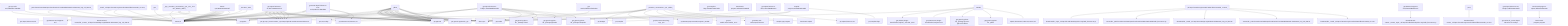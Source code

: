graph TD
    app-mlperf-inference,d775cac873ee4231_(_cpp,_resnet50,_onnxruntime,_cpu,_test,_r5.0-dev_default,_offline_) --> detect,os
    get-sys-utils-cm,bc90993277e84b8e --> detect,os
    app-mlperf-inference,d775cac873ee4231_(_cpp,_resnet50,_onnxruntime,_cpu,_test,_r5.0-dev_default,_offline_) --> get,python
    get-mlperf-inference-src,4b57186581024797 --> detect,os
    get-mlperf-inference-src,4b57186581024797 --> get,python3
    get-mlperf-inference-src,4b57186581024797 --> get,git,repo,_branch.master,_repo.https://github.com/mlcommons/inference
    app-mlperf-inference,d775cac873ee4231_(_cpp,_resnet50,_onnxruntime,_cpu,_test,_r5.0-dev_default,_offline_) --> get,mlcommons,inference,src
    get-mlperf-inference-src,4b57186581024797 --> detect,os
    get-mlperf-inference-src,4b57186581024797 --> get,python3
    get-mlperf-inference-src,4b57186581024797 --> get,git,repo,_branch.master,_repo.https://github.com/mlcommons/inference
    get-mlperf-inference-utils,e341e5f86d8342e5 --> get,mlperf,inference,src
    app-mlperf-inference,d775cac873ee4231_(_cpp,_resnet50,_onnxruntime,_cpu,_test,_r5.0-dev_default,_offline_) --> get,mlperf,inference,utils
    download-file,9cdc8dc41aae437e_(_wget,_url.http://dl.caffe.berkeleyvision.org/caffe_ilsvrc12.tar.gz_) --> detect,os
    download-and-extract,c67e81a4ce2649f5_(_extract,_wget,_url.http://dl.caffe.berkeleyvision.org/caffe_ilsvrc12.tar.gz_) --> download,file,_wget,_url.http://dl.caffe.berkeleyvision.org/caffe_ilsvrc12.tar.gz
    extract-file,3f0b76219d004817_(_path./home/runner/CM/repos/local/cache/1cf4bba79cb44fda/caffe_ilsvrc12.tar.gz_) --> detect,os
    download-and-extract,c67e81a4ce2649f5_(_extract,_wget,_url.http://dl.caffe.berkeleyvision.org/caffe_ilsvrc12.tar.gz_) --> extract,file,_path./home/runner/CM/repos/local/cache/1cf4bba79cb44fda/caffe_ilsvrc12.tar.gz
    get-dataset-imagenet-aux,bb2c6dd8c8c64217 --> download-and-extract,_extract,_wget,_url.http://dl.caffe.berkeleyvision.org/caffe_ilsvrc12.tar.gz
    app-mlperf-inference,d775cac873ee4231_(_cpp,_resnet50,_onnxruntime,_cpu,_test,_r5.0-dev_default,_offline_) --> get,dataset-aux,imagenet-aux
    app-mlperf-inference-mlcommons-cpp,bf62405e6c7a44bf_(_resnet50,_onnxruntime,_cpu,_offline_) --> detect,os
    detect-cpu,586c8a43320142f7 --> detect,os
    app-mlperf-inference-mlcommons-cpp,bf62405e6c7a44bf_(_resnet50,_onnxruntime,_cpu,_offline_) --> detect,cpu
    get-sys-utils-cm,bc90993277e84b8e --> detect,os
    get-mlperf-inference-loadgen,64c3d98d0ba04950 --> detect,os
    get-mlperf-inference-loadgen,64c3d98d0ba04950 --> get,python3
    get-mlperf-inference-src,4b57186581024797 --> detect,os
    get-mlperf-inference-src,4b57186581024797 --> get,python3
    get-mlperf-inference-src,4b57186581024797 --> get,git,repo,_branch.master,_repo.https://github.com/mlcommons/inference
    get-mlperf-inference-loadgen,64c3d98d0ba04950 --> get,mlcommons,inference,src
    get-mlperf-inference-loadgen,64c3d98d0ba04950 --> get,compiler
    detect-cpu,586c8a43320142f7 --> detect,os
    get-cmake,52bf974d791b4fc8 --> detect,cpu
    get-mlperf-inference-loadgen,64c3d98d0ba04950 --> get,cmake
    get-generic-python-lib,94b62a682bc44791_(_package.wheel_) --> detect,os
    detect-cpu,586c8a43320142f7 --> detect,os
    get-generic-python-lib,94b62a682bc44791_(_package.wheel_) --> detect,cpu
    get-generic-python-lib,94b62a682bc44791_(_package.wheel_) --> get,python3
    get-generic-python-lib,94b62a682bc44791_(_pip_) --> get,python3
    get-generic-python-lib,94b62a682bc44791_(_package.wheel_) --> get,generic-python-lib,_pip
    get-mlperf-inference-loadgen,64c3d98d0ba04950 --> get,generic-python-lib,_package.wheel
    get-generic-python-lib,94b62a682bc44791_(_pip_) --> get,python3
    get-mlperf-inference-loadgen,64c3d98d0ba04950 --> get,generic-python-lib,_pip
    get-generic-python-lib,94b62a682bc44791_(_package.pybind11_) --> detect,os
    detect-cpu,586c8a43320142f7 --> detect,os
    get-generic-python-lib,94b62a682bc44791_(_package.pybind11_) --> detect,cpu
    get-generic-python-lib,94b62a682bc44791_(_package.pybind11_) --> get,python3
    get-generic-python-lib,94b62a682bc44791_(_pip_) --> get,python3
    get-generic-python-lib,94b62a682bc44791_(_package.pybind11_) --> get,generic-python-lib,_pip
    get-mlperf-inference-loadgen,64c3d98d0ba04950 --> get,generic-python-lib,_package.pybind11
    get-generic-python-lib,94b62a682bc44791_(_package.setuptools_) --> detect,os
    detect-cpu,586c8a43320142f7 --> detect,os
    get-generic-python-lib,94b62a682bc44791_(_package.setuptools_) --> detect,cpu
    get-generic-python-lib,94b62a682bc44791_(_package.setuptools_) --> get,python3
    get-generic-python-lib,94b62a682bc44791_(_pip_) --> get,python3
    get-generic-python-lib,94b62a682bc44791_(_package.setuptools_) --> get,generic-python-lib,_pip
    get-mlperf-inference-loadgen,64c3d98d0ba04950 --> get,generic-python-lib,_package.setuptools
    app-mlperf-inference-mlcommons-cpp,bf62405e6c7a44bf_(_resnet50,_onnxruntime,_cpu,_offline_) --> get,loadgen
    get-mlperf-inference-src,4b57186581024797 --> detect,os
    get-mlperf-inference-src,4b57186581024797 --> get,python3
    get-mlperf-inference-src,4b57186581024797 --> get,git,repo,_branch.master,_repo.https://github.com/mlcommons/inference
    app-mlperf-inference-mlcommons-cpp,bf62405e6c7a44bf_(_resnet50,_onnxruntime,_cpu,_offline_) --> get,mlcommons,inference,src
    get-onnxruntime-prebuilt,be02c84ff57c4244_(_cpu_) --> detect,os
    app-mlperf-inference-mlcommons-cpp,bf62405e6c7a44bf_(_resnet50,_onnxruntime,_cpu,_offline_) --> get,lib,onnxruntime,lang-cpp,_cpu
    get-preprocessed-dataset-imagenet,f259d490bbaf45f5_(_NCHW_) --> get,python3
    get-dataset-imagenet-val,7afd58d287fe4f11_(_size.500,_2012_) --> detect,os
    download-file,9cdc8dc41aae437e_(_cmutil,_url.http://cKnowledge.org/ai/data/ILSVRC2012_img_val_500.tar_) --> detect,os
    download-and-extract,c67e81a4ce2649f5_(_extract,_url.http://cKnowledge.org/ai/data/ILSVRC2012_img_val_500.tar_) --> download,file,_cmutil,_url.http://cKnowledge.org/ai/data/ILSVRC2012_img_val_500.tar
    extract-file,3f0b76219d004817_(_path./home/runner/CM/repos/local/cache/c71eda22dfa549ea/ILSVRC2012_img_val_500.tar_) --> detect,os
    download-and-extract,c67e81a4ce2649f5_(_extract,_url.http://cKnowledge.org/ai/data/ILSVRC2012_img_val_500.tar_) --> extract,file,_path./home/runner/CM/repos/local/cache/c71eda22dfa549ea/ILSVRC2012_img_val_500.tar
    get-dataset-imagenet-val,7afd58d287fe4f11_(_size.500,_2012_) --> download-and-extract,file,_extract,_url.http://cKnowledge.org/ai/data/ILSVRC2012_img_val_500.tar
    get-preprocessed-dataset-imagenet,f259d490bbaf45f5_(_NCHW_) --> get,dataset,image-classification,original,_size.500,_2012
    get-preprocessed-dataset-imagenet,f259d490bbaf45f5_(_NCHW_) --> get,dataset-aux,image-classification,imagenet-aux
    get-generic-python-lib,94b62a682bc44791_(_package.opencv-python-headless_) --> detect,os
    detect-cpu,586c8a43320142f7 --> detect,os
    get-generic-python-lib,94b62a682bc44791_(_package.opencv-python-headless_) --> detect,cpu
    get-generic-python-lib,94b62a682bc44791_(_package.opencv-python-headless_) --> get,python3
    get-generic-python-lib,94b62a682bc44791_(_pip_) --> get,python3
    get-generic-python-lib,94b62a682bc44791_(_package.opencv-python-headless_) --> get,generic-python-lib,_pip
    get-preprocessed-dataset-imagenet,f259d490bbaf45f5_(_NCHW_) --> get,generic-python-lib,_package.opencv-python-headless
    get-generic-python-lib,94b62a682bc44791_(_pillow_) --> detect,os
    detect-cpu,586c8a43320142f7 --> detect,os
    get-generic-python-lib,94b62a682bc44791_(_pillow_) --> detect,cpu
    get-generic-python-lib,94b62a682bc44791_(_pillow_) --> get,python3
    get-generic-python-lib,94b62a682bc44791_(_pip_) --> get,python3
    get-generic-python-lib,94b62a682bc44791_(_pillow_) --> get,generic-python-lib,_pip
    get-preprocessed-dataset-imagenet,f259d490bbaf45f5_(_NCHW_) --> get,generic-python-lib,_pillow
    get-mlperf-inference-src,4b57186581024797 --> detect,os
    get-mlperf-inference-src,4b57186581024797 --> get,python3
    get-mlperf-inference-src,4b57186581024797 --> get,git,repo,_branch.master,_repo.https://github.com/mlcommons/inference
    get-preprocessed-dataset-imagenet,f259d490bbaf45f5_(_NCHW_) --> mlperf,mlcommons,inference,source,src
    app-mlperf-inference-mlcommons-cpp,bf62405e6c7a44bf_(_resnet50,_onnxruntime,_cpu,_offline_) --> get,dataset,preprocessed,imagenet,_NCHW
    download-file,9cdc8dc41aae437e_(_cmutil,_url.https://zenodo.org/record/4735647/files/resnet50_v1.onnx_) --> detect,os
    download-and-extract,c67e81a4ce2649f5_(_url.https://zenodo.org/record/4735647/files/resnet50_v1.onnx_) --> download,file,_cmutil,_url.https://zenodo.org/record/4735647/files/resnet50_v1.onnx
    get-ml-model-resnet50,56203e4e998b4bc0_(_onnx_) --> download-and-extract,_url.https://zenodo.org/record/4735647/files/resnet50_v1.onnx
    app-mlperf-inference-mlcommons-cpp,bf62405e6c7a44bf_(_resnet50,_onnxruntime,_cpu,_offline_) --> get,ml-model,raw,resnet50,_onnx
    generate-mlperf-inference-user-conf,3af4475745964b93 --> detect,os
    detect-cpu,586c8a43320142f7 --> detect,os
    generate-mlperf-inference-user-conf,3af4475745964b93 --> detect,cpu
    generate-mlperf-inference-user-conf,3af4475745964b93 --> get,python
    get-mlperf-inference-src,4b57186581024797 --> detect,os
    get-mlperf-inference-src,4b57186581024797 --> get,python3
    get-mlperf-inference-src,4b57186581024797 --> get,git,repo,_branch.master,_repo.https://github.com/mlcommons/inference
    generate-mlperf-inference-user-conf,3af4475745964b93 --> get,mlcommons,inference,src
    get-mlperf-inference-sut-configs,c2fbf72009e2445b --> get,cache,dir,_name.mlperf-inference-sut-configs
    generate-mlperf-inference-user-conf,3af4475745964b93 --> get,sut,configs
    app-mlperf-inference-mlcommons-cpp,bf62405e6c7a44bf_(_resnet50,_onnxruntime,_cpu,_offline_) --> generate,user-conf,mlperf,inference
    detect-cpu,586c8a43320142f7 --> detect,os
    compile-program,c05042ba005a4bfa --> detect,cpu
    compile-program,c05042ba005a4bfa --> get,compiler
    detect-cpu,586c8a43320142f7 --> detect,os
    get-compiler-flags,31be8b74a69742f8 --> detect,cpu
    compile-program,c05042ba005a4bfa --> get,compiler-flags
    app-mlperf-inference-mlcommons-cpp,bf62405e6c7a44bf_(_resnet50,_onnxruntime,_cpu,_offline_) --> compile,cpp-program
    detect-cpu,586c8a43320142f7 --> detect,os
    benchmark-program,19f369ef47084895 --> detect,cpu
    benchmark-program-mlperf,cfff0132a8aa4018 --> benchmark-program,program
    app-mlperf-inference-mlcommons-cpp,bf62405e6c7a44bf_(_resnet50,_onnxruntime,_cpu,_offline_) --> benchmark-mlperf